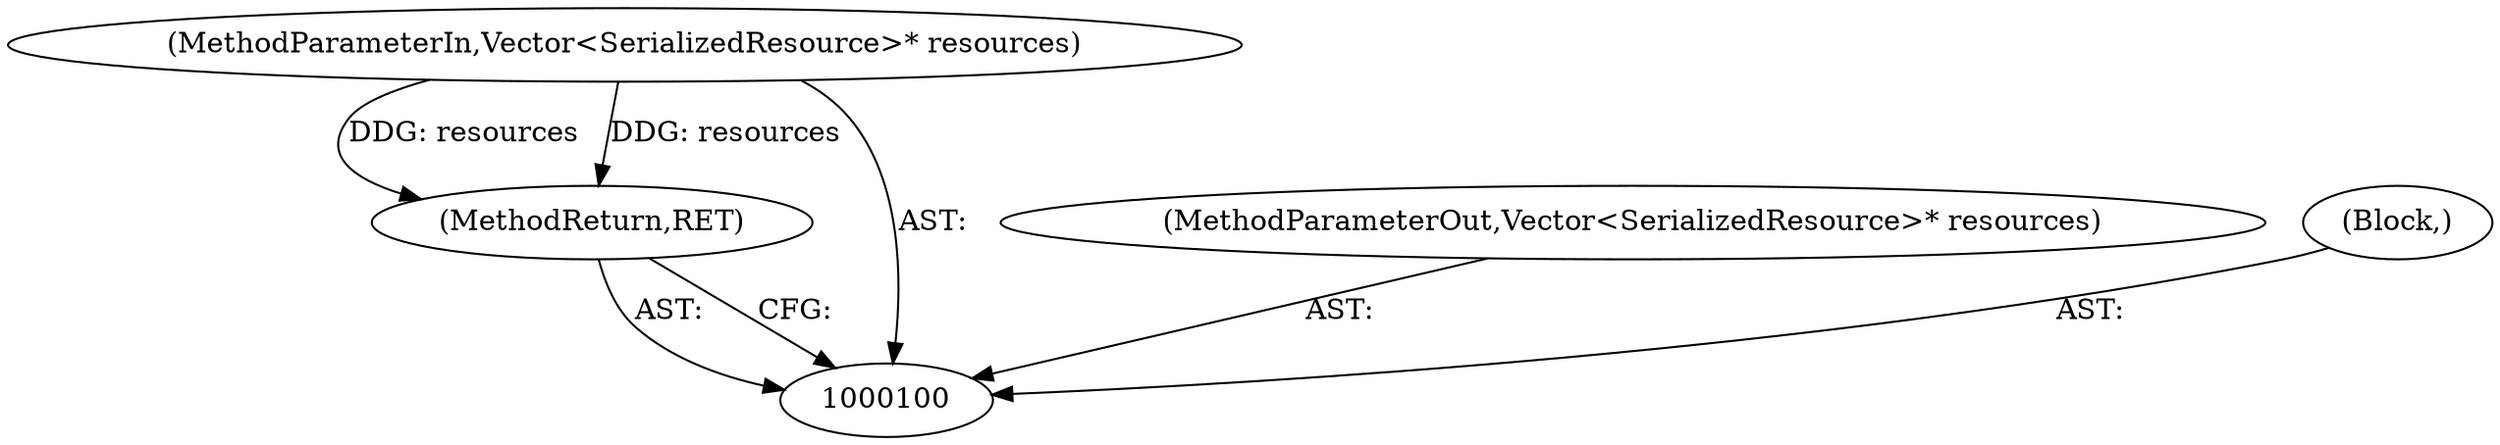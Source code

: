 digraph "0_Chrome_7f0126ff011142c8619b10a6e64d04d1745c503a_0" {
"1000103" [label="(MethodReturn,RET)"];
"1000101" [label="(MethodParameterIn,Vector<SerializedResource>* resources)"];
"1000108" [label="(MethodParameterOut,Vector<SerializedResource>* resources)"];
"1000102" [label="(Block,)"];
"1000103" -> "1000100"  [label="AST: "];
"1000103" -> "1000100"  [label="CFG: "];
"1000101" -> "1000103"  [label="DDG: resources"];
"1000101" -> "1000100"  [label="AST: "];
"1000101" -> "1000103"  [label="DDG: resources"];
"1000108" -> "1000100"  [label="AST: "];
"1000102" -> "1000100"  [label="AST: "];
}
